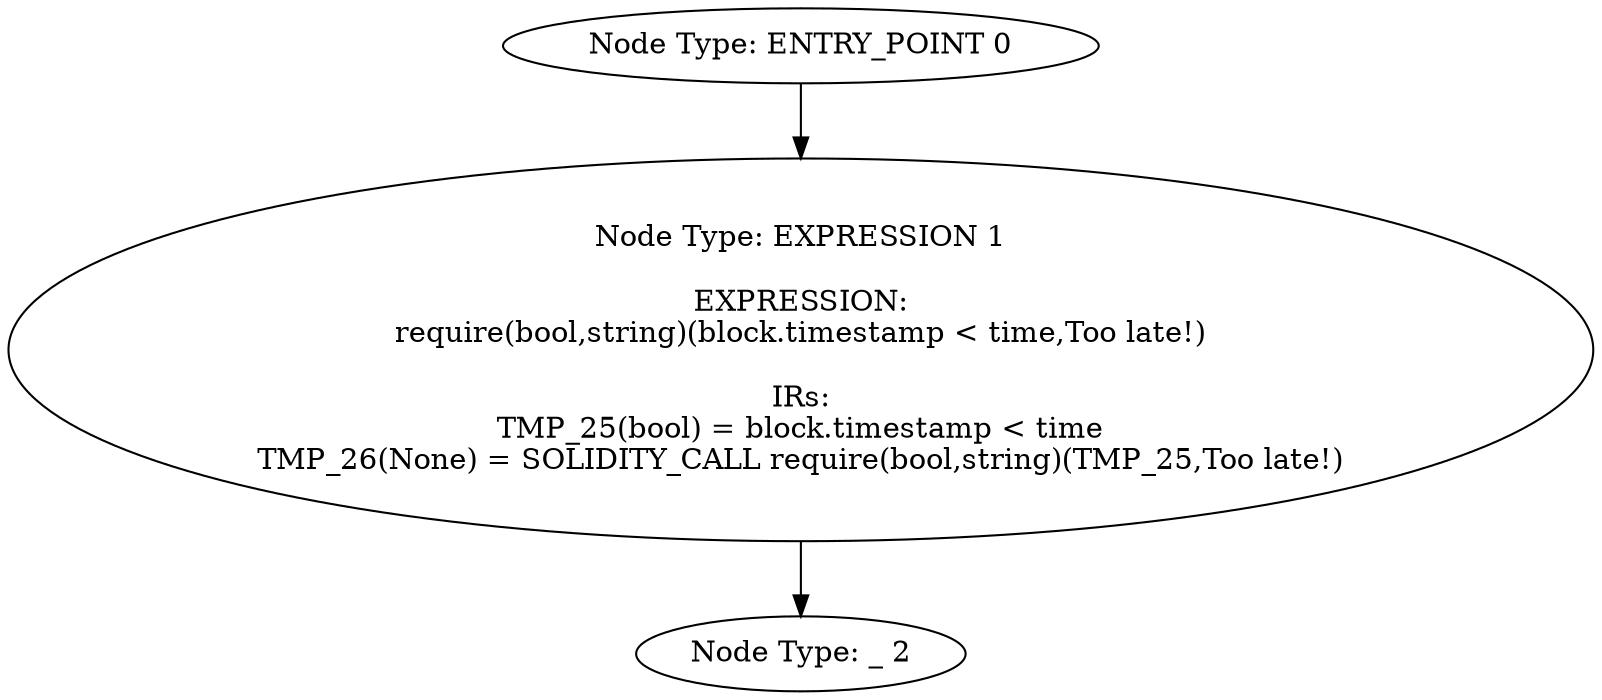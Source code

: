 digraph{
0[label="Node Type: ENTRY_POINT 0
"];
0->1;
1[label="Node Type: EXPRESSION 1

EXPRESSION:
require(bool,string)(block.timestamp < time,Too late!)

IRs:
TMP_25(bool) = block.timestamp < time
TMP_26(None) = SOLIDITY_CALL require(bool,string)(TMP_25,Too late!)"];
1->2;
2[label="Node Type: _ 2
"];
}
